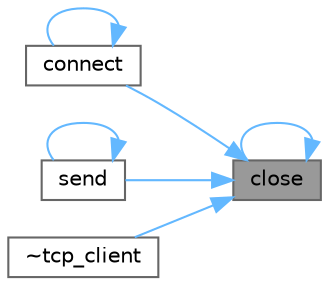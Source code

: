 digraph "close"
{
 // LATEX_PDF_SIZE
  bgcolor="transparent";
  edge [fontname=Helvetica,fontsize=10,labelfontname=Helvetica,labelfontsize=10];
  node [fontname=Helvetica,fontsize=10,shape=box,height=0.2,width=0.4];
  rankdir="RL";
  Node1 [id="Node000001",label="close",height=0.2,width=0.4,color="gray40", fillcolor="grey60", style="filled", fontcolor="black",tooltip=" "];
  Node1 -> Node1 [id="edge1_Node000001_Node000001",dir="back",color="steelblue1",style="solid",tooltip=" "];
  Node1 -> Node2 [id="edge2_Node000001_Node000002",dir="back",color="steelblue1",style="solid",tooltip=" "];
  Node2 [id="Node000002",label="connect",height=0.2,width=0.4,color="grey40", fillcolor="white", style="filled",URL="$classspdlog_1_1details_1_1tcp__client.html#a37f945b45ee974d6f8587f051b2e220b",tooltip=" "];
  Node2 -> Node2 [id="edge3_Node000002_Node000002",dir="back",color="steelblue1",style="solid",tooltip=" "];
  Node1 -> Node3 [id="edge4_Node000001_Node000003",dir="back",color="steelblue1",style="solid",tooltip=" "];
  Node3 [id="Node000003",label="send",height=0.2,width=0.4,color="grey40", fillcolor="white", style="filled",URL="$classspdlog_1_1details_1_1tcp__client.html#a3965ce3fae9245e23f0fdd51bc0d0fa2",tooltip=" "];
  Node3 -> Node3 [id="edge5_Node000003_Node000003",dir="back",color="steelblue1",style="solid",tooltip=" "];
  Node1 -> Node4 [id="edge6_Node000001_Node000004",dir="back",color="steelblue1",style="solid",tooltip=" "];
  Node4 [id="Node000004",label="~tcp_client",height=0.2,width=0.4,color="grey40", fillcolor="white", style="filled",URL="$classspdlog_1_1details_1_1tcp__client.html#a1dd5c17c5e94be8756b3b51a1954801d",tooltip=" "];
}
